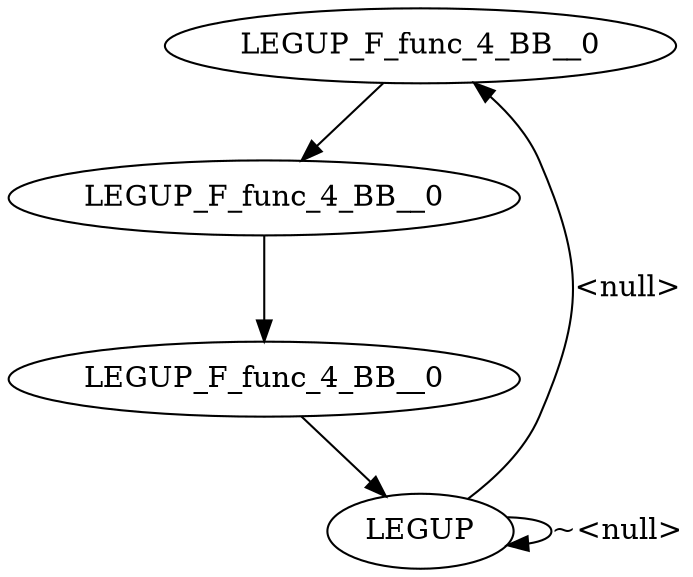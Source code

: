 digraph {
Node0x3bce900[label="LEGUP_F_func_4_BB__0"];
Node0x3b99290[label="LEGUP"];
Node0x3b99290 -> Node0x3bce900[label="<null>"];
Node0x3b99290 -> Node0x3b99290[label="~<null>"];
Node0x3bce5c0[label="LEGUP_F_func_4_BB__0"];
Node0x3bce900 -> Node0x3bce5c0;
Node0x3bce690[label="LEGUP_F_func_4_BB__0"];
Node0x3bce5c0 -> Node0x3bce690;
Node0x3bce690 -> Node0x3b99290;
}
